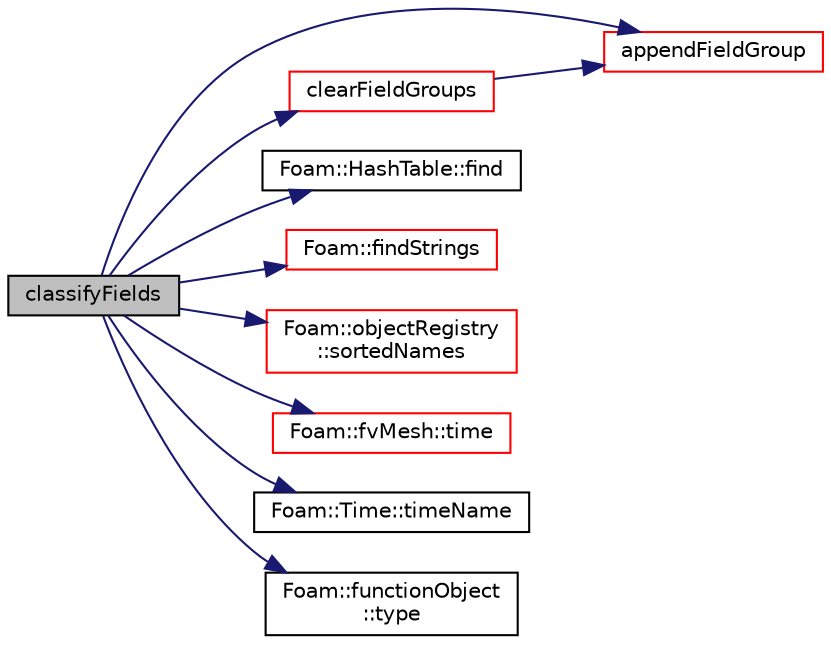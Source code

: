 digraph "classifyFields"
{
  bgcolor="transparent";
  edge [fontname="Helvetica",fontsize="10",labelfontname="Helvetica",labelfontsize="10"];
  node [fontname="Helvetica",fontsize="10",shape=record];
  rankdir="LR";
  Node1 [label="classifyFields",height=0.2,width=0.4,color="black", fillcolor="grey75", style="filled", fontcolor="black"];
  Node1 -> Node2 [color="midnightblue",fontsize="10",style="solid",fontname="Helvetica"];
  Node2 [label="appendFieldGroup",height=0.2,width=0.4,color="red",URL="$a02020.html#ac643d33d4467a9bf039a7c0b5b795645",tooltip="Append fieldName to the appropriate group. "];
  Node1 -> Node3 [color="midnightblue",fontsize="10",style="solid",fontname="Helvetica"];
  Node3 [label="clearFieldGroups",height=0.2,width=0.4,color="red",URL="$a02020.html#a374e362786a62e11c9ae6b1cc504562b",tooltip="Clear old field groups. "];
  Node3 -> Node2 [color="midnightblue",fontsize="10",style="solid",fontname="Helvetica"];
  Node1 -> Node4 [color="midnightblue",fontsize="10",style="solid",fontname="Helvetica"];
  Node4 [label="Foam::HashTable::find",height=0.2,width=0.4,color="black",URL="$a00994.html#a76b2c74ebd9f33fa9f76261b027ffc11",tooltip="Find and return an iterator set at the hashedEntry. "];
  Node1 -> Node5 [color="midnightblue",fontsize="10",style="solid",fontname="Helvetica"];
  Node5 [label="Foam::findStrings",height=0.2,width=0.4,color="red",URL="$a10887.html#a24d78dbd0055269ca2a05f27a1edebff",tooltip="Return true if string matches one of the regular expressions. "];
  Node1 -> Node6 [color="midnightblue",fontsize="10",style="solid",fontname="Helvetica"];
  Node6 [label="Foam::objectRegistry\l::sortedNames",height=0.2,width=0.4,color="red",URL="$a01729.html#a1ec03641fa2e14424c78fad063e84d6d",tooltip="Return the sorted list of names of the IOobjects. "];
  Node1 -> Node7 [color="midnightblue",fontsize="10",style="solid",fontname="Helvetica"];
  Node7 [label="Foam::fvMesh::time",height=0.2,width=0.4,color="red",URL="$a00885.html#a48fcf6de2789aff6b430b5fc1a05693f",tooltip="Return the top-level database. "];
  Node1 -> Node8 [color="midnightblue",fontsize="10",style="solid",fontname="Helvetica"];
  Node8 [label="Foam::Time::timeName",height=0.2,width=0.4,color="black",URL="$a02693.html#a5ae6a110de1b22323e19a46943c7f0c1",tooltip="Return time name of given scalar time. "];
  Node1 -> Node9 [color="midnightblue",fontsize="10",style="solid",fontname="Helvetica"];
  Node9 [label="Foam::functionObject\l::type",height=0.2,width=0.4,color="black",URL="$a00877.html#a19273db08be4f6bb283e6ac69b99c0b6",tooltip="Runtime type information. "];
}
